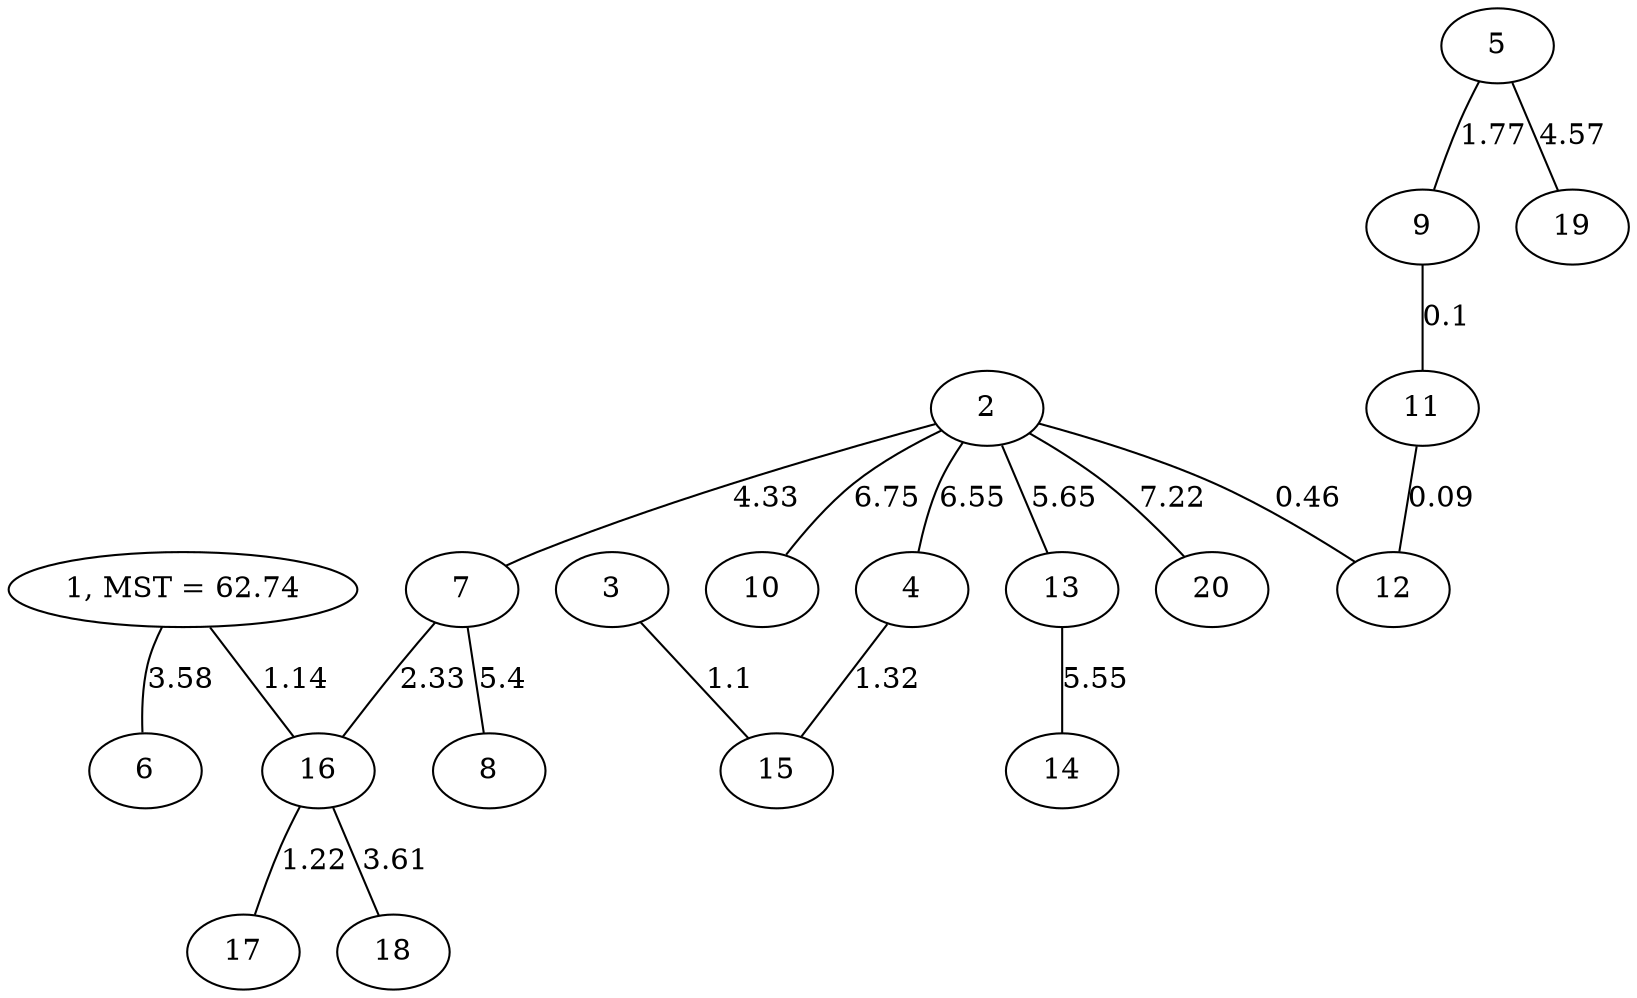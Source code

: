 graph Prim_DorogovtsevMendes{
1--6 [label=3.58]
7--16 [label=2.33]
1--16 [label=1.14]
16--17 [label=1.22]
16--18 [label=3.61]
2--7 [label=4.33]
7--8 [label=5.4]
3--15 [label=1.1]
2--4 [label=6.55]
5--9 [label=1.77]
9--11 [label=0.1]
2--10 [label=6.75]
11--12 [label=0.09]
2--12 [label=0.46]
2--13 [label=5.65]
13--14 [label=5.55]
2--20 [label=7.22]
5--19 [label=4.57]
4--15 [label=1.32]
1 [label="1, MST = 62.74"]
}
